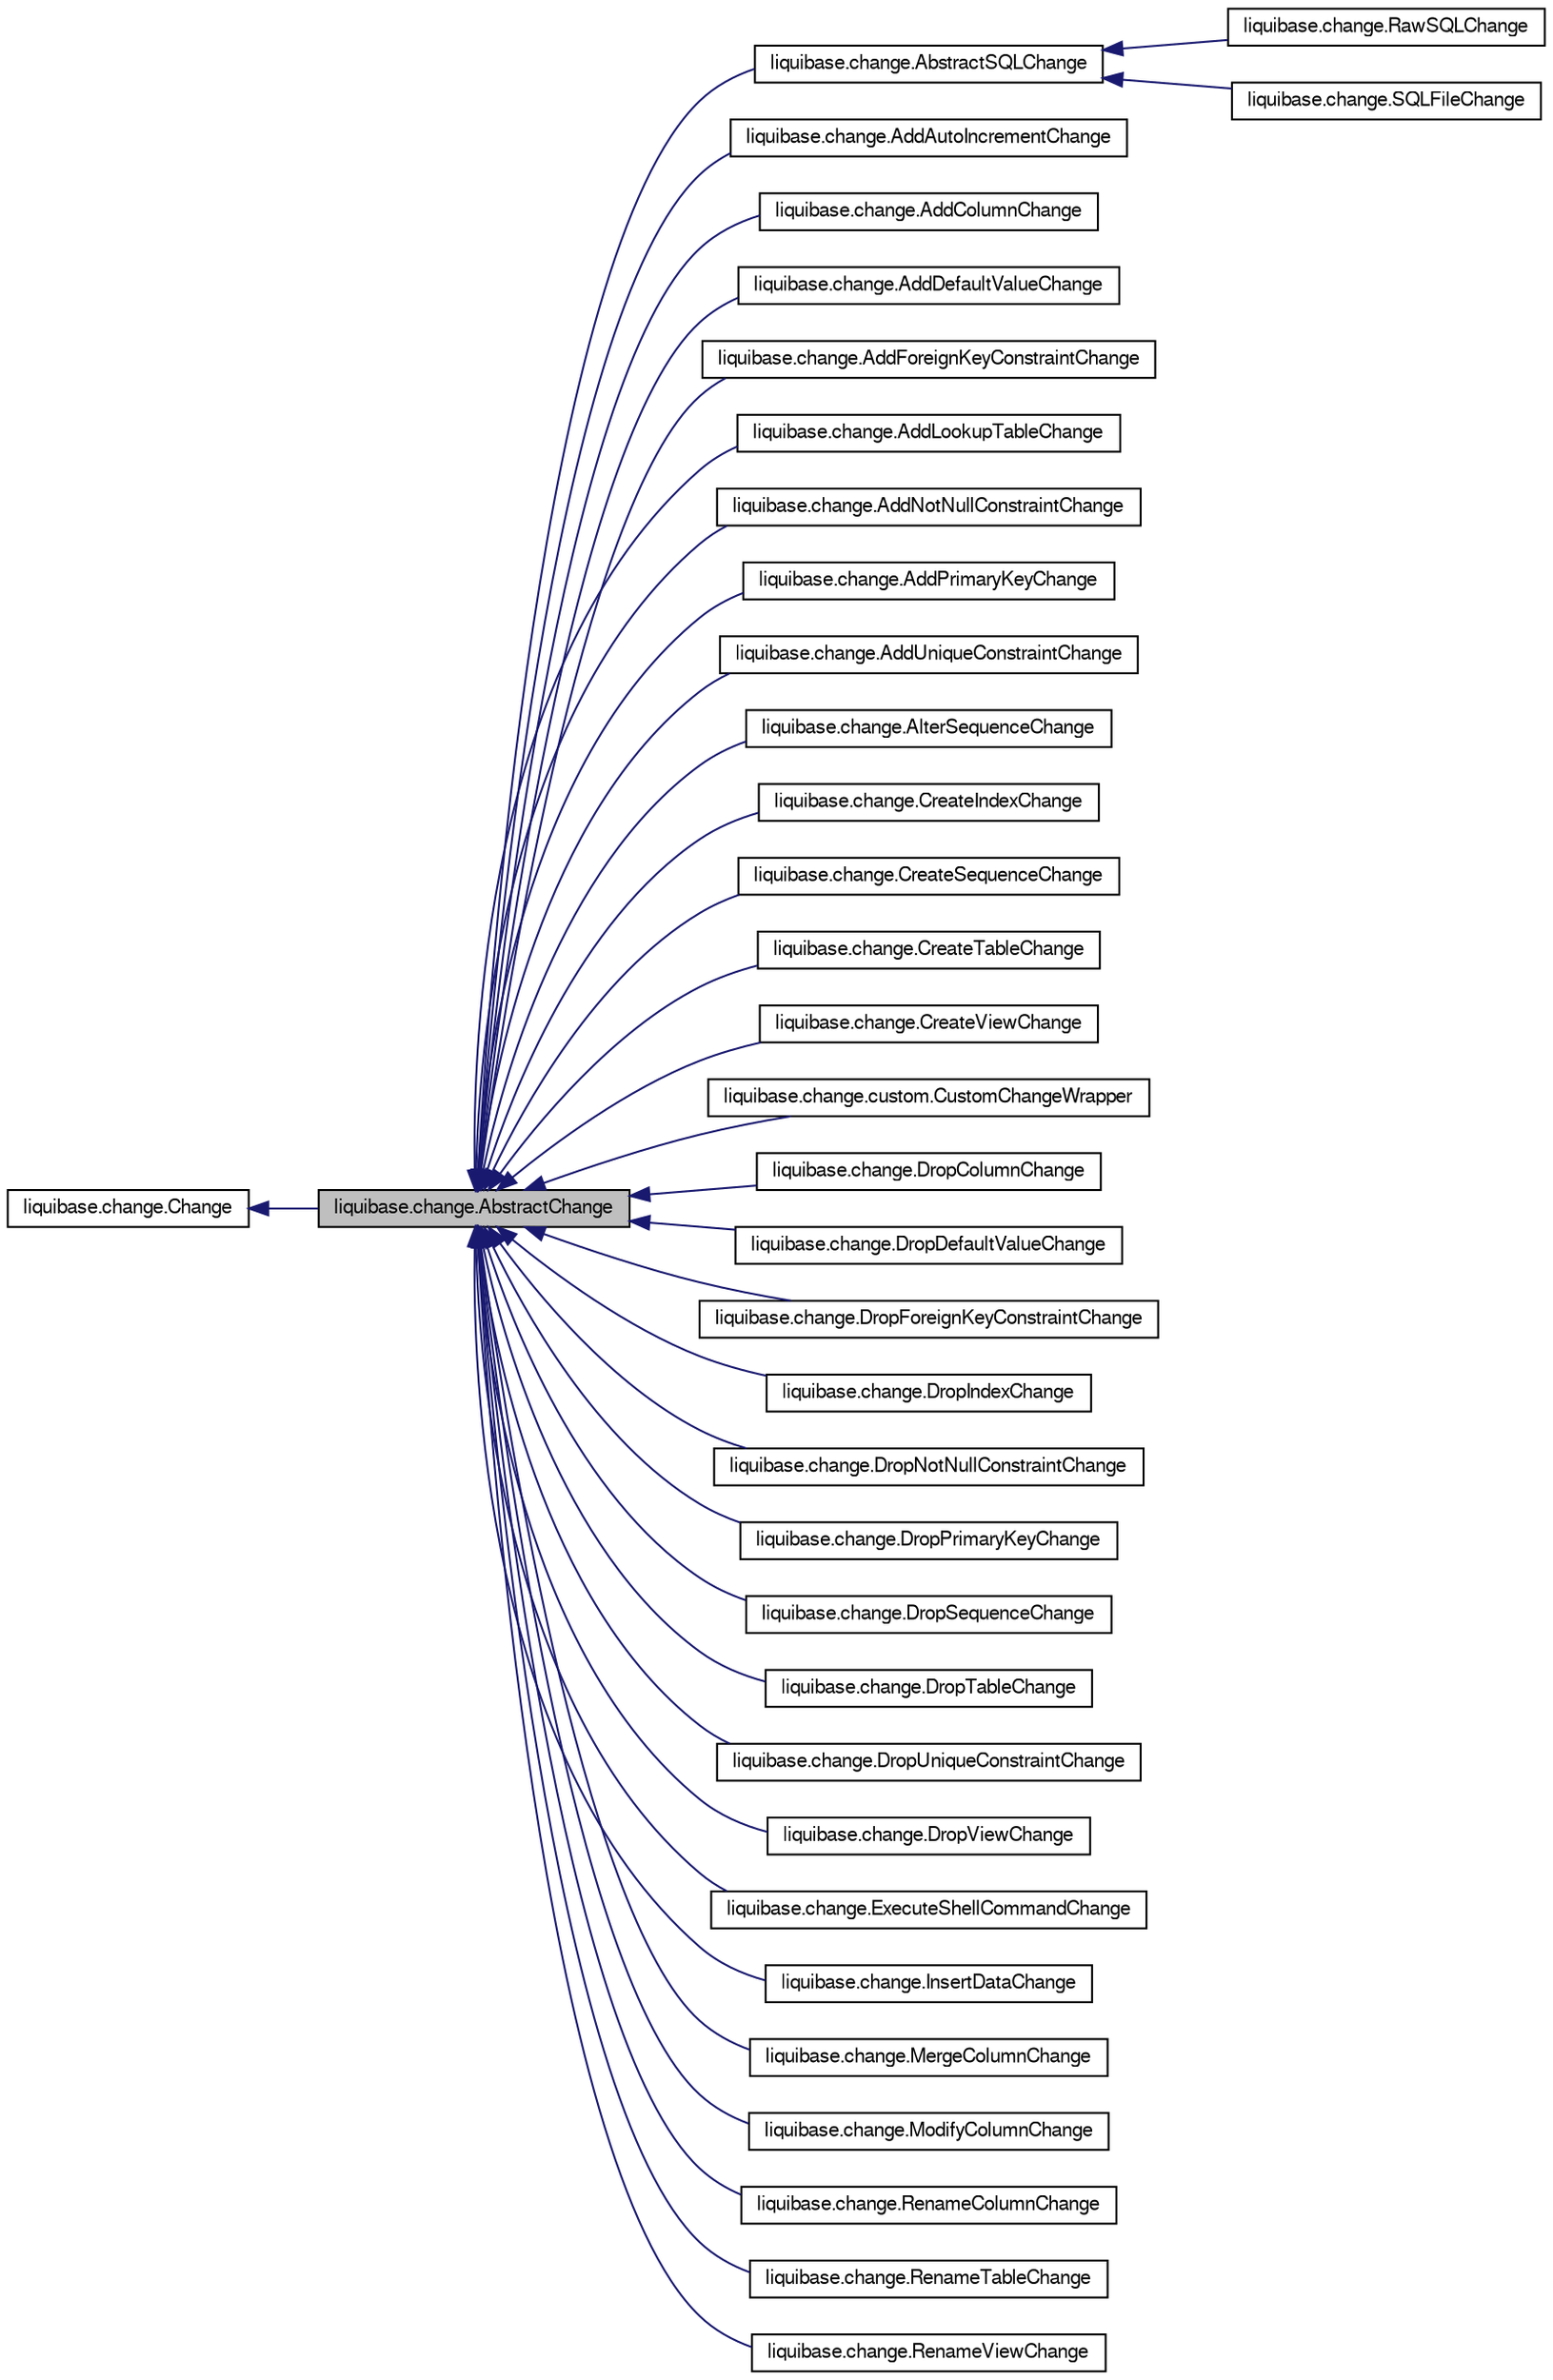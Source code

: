 digraph G
{
  edge [fontname="FreeSans",fontsize=10,labelfontname="FreeSans",labelfontsize=10];
  node [fontname="FreeSans",fontsize=10,shape=record];
  rankdir=LR;
  Node1 [label="liquibase.change.AbstractChange",height=0.2,width=0.4,color="black", fillcolor="grey75", style="filled" fontcolor="black"];
  Node2 -> Node1 [dir=back,color="midnightblue",fontsize=10,style="solid",fontname="FreeSans"];
  Node2 [label="liquibase.change.Change",height=0.2,width=0.4,color="black", fillcolor="white", style="filled",URL="$interfaceliquibase_1_1change_1_1_change.html",tooltip="Interface all changes (refactorings) implement."];
  Node1 -> Node3 [dir=back,color="midnightblue",fontsize=10,style="solid",fontname="FreeSans"];
  Node3 [label="liquibase.change.AbstractSQLChange",height=0.2,width=0.4,color="black", fillcolor="white", style="filled",URL="$classliquibase_1_1change_1_1_abstract_s_q_l_change.html",tooltip="A common parent for all SQL related changes regardless of where the sql was sourced..."];
  Node3 -> Node4 [dir=back,color="midnightblue",fontsize=10,style="solid",fontname="FreeSans"];
  Node4 [label="liquibase.change.RawSQLChange",height=0.2,width=0.4,color="black", fillcolor="white", style="filled",URL="$classliquibase_1_1change_1_1_raw_s_q_l_change.html",tooltip="Allows execution of arbitrary SQL."];
  Node3 -> Node5 [dir=back,color="midnightblue",fontsize=10,style="solid",fontname="FreeSans"];
  Node5 [label="liquibase.change.SQLFileChange",height=0.2,width=0.4,color="black", fillcolor="white", style="filled",URL="$classliquibase_1_1change_1_1_s_q_l_file_change.html",tooltip="Represents a Change for custom SQL stored in a File."];
  Node1 -> Node6 [dir=back,color="midnightblue",fontsize=10,style="solid",fontname="FreeSans"];
  Node6 [label="liquibase.change.AddAutoIncrementChange",height=0.2,width=0.4,color="black", fillcolor="white", style="filled",URL="$classliquibase_1_1change_1_1_add_auto_increment_change.html",tooltip="Makes an existing column into an auto-increment column."];
  Node1 -> Node7 [dir=back,color="midnightblue",fontsize=10,style="solid",fontname="FreeSans"];
  Node7 [label="liquibase.change.AddColumnChange",height=0.2,width=0.4,color="black", fillcolor="white", style="filled",URL="$classliquibase_1_1change_1_1_add_column_change.html",tooltip="Adds a column to an existing table."];
  Node1 -> Node8 [dir=back,color="midnightblue",fontsize=10,style="solid",fontname="FreeSans"];
  Node8 [label="liquibase.change.AddDefaultValueChange",height=0.2,width=0.4,color="black", fillcolor="white", style="filled",URL="$classliquibase_1_1change_1_1_add_default_value_change.html",tooltip="Sets a new default value to an existing column."];
  Node1 -> Node9 [dir=back,color="midnightblue",fontsize=10,style="solid",fontname="FreeSans"];
  Node9 [label="liquibase.change.AddForeignKeyConstraintChange",height=0.2,width=0.4,color="black", fillcolor="white", style="filled",URL="$classliquibase_1_1change_1_1_add_foreign_key_constraint_change.html",tooltip="Adds a foreign key constraint to an existing column."];
  Node1 -> Node10 [dir=back,color="midnightblue",fontsize=10,style="solid",fontname="FreeSans"];
  Node10 [label="liquibase.change.AddLookupTableChange",height=0.2,width=0.4,color="black", fillcolor="white", style="filled",URL="$classliquibase_1_1change_1_1_add_lookup_table_change.html",tooltip="Extracts data from an existing column to create a lookup table."];
  Node1 -> Node11 [dir=back,color="midnightblue",fontsize=10,style="solid",fontname="FreeSans"];
  Node11 [label="liquibase.change.AddNotNullConstraintChange",height=0.2,width=0.4,color="black", fillcolor="white", style="filled",URL="$classliquibase_1_1change_1_1_add_not_null_constraint_change.html",tooltip="Adds a not-null constraint to an existing column."];
  Node1 -> Node12 [dir=back,color="midnightblue",fontsize=10,style="solid",fontname="FreeSans"];
  Node12 [label="liquibase.change.AddPrimaryKeyChange",height=0.2,width=0.4,color="black", fillcolor="white", style="filled",URL="$classliquibase_1_1change_1_1_add_primary_key_change.html",tooltip="Creates a primary key out of an existing column or set of columns."];
  Node1 -> Node13 [dir=back,color="midnightblue",fontsize=10,style="solid",fontname="FreeSans"];
  Node13 [label="liquibase.change.AddUniqueConstraintChange",height=0.2,width=0.4,color="black", fillcolor="white", style="filled",URL="$classliquibase_1_1change_1_1_add_unique_constraint_change.html",tooltip="Adds a unique constraint to an existing column."];
  Node1 -> Node14 [dir=back,color="midnightblue",fontsize=10,style="solid",fontname="FreeSans"];
  Node14 [label="liquibase.change.AlterSequenceChange",height=0.2,width=0.4,color="black", fillcolor="white", style="filled",URL="$classliquibase_1_1change_1_1_alter_sequence_change.html",tooltip="Modifies properties of an existing sequence."];
  Node1 -> Node15 [dir=back,color="midnightblue",fontsize=10,style="solid",fontname="FreeSans"];
  Node15 [label="liquibase.change.CreateIndexChange",height=0.2,width=0.4,color="black", fillcolor="white", style="filled",URL="$classliquibase_1_1change_1_1_create_index_change.html",tooltip="Creates an index on an existing column."];
  Node1 -> Node16 [dir=back,color="midnightblue",fontsize=10,style="solid",fontname="FreeSans"];
  Node16 [label="liquibase.change.CreateSequenceChange",height=0.2,width=0.4,color="black", fillcolor="white", style="filled",URL="$classliquibase_1_1change_1_1_create_sequence_change.html",tooltip="Creates a new sequence."];
  Node1 -> Node17 [dir=back,color="midnightblue",fontsize=10,style="solid",fontname="FreeSans"];
  Node17 [label="liquibase.change.CreateTableChange",height=0.2,width=0.4,color="black", fillcolor="white", style="filled",URL="$classliquibase_1_1change_1_1_create_table_change.html",tooltip="Creates a new table."];
  Node1 -> Node18 [dir=back,color="midnightblue",fontsize=10,style="solid",fontname="FreeSans"];
  Node18 [label="liquibase.change.CreateViewChange",height=0.2,width=0.4,color="black", fillcolor="white", style="filled",URL="$classliquibase_1_1change_1_1_create_view_change.html",tooltip="Creats a new view."];
  Node1 -> Node19 [dir=back,color="midnightblue",fontsize=10,style="solid",fontname="FreeSans"];
  Node19 [label="liquibase.change.custom.CustomChangeWrapper",height=0.2,width=0.4,color="black", fillcolor="white", style="filled",URL="$classliquibase_1_1change_1_1custom_1_1_custom_change_wrapper.html",tooltip="Adapts CustomChange implementations to the standard change system used by LiquiBase..."];
  Node1 -> Node20 [dir=back,color="midnightblue",fontsize=10,style="solid",fontname="FreeSans"];
  Node20 [label="liquibase.change.DropColumnChange",height=0.2,width=0.4,color="black", fillcolor="white", style="filled",URL="$classliquibase_1_1change_1_1_drop_column_change.html",tooltip="Drops an existing column from a table."];
  Node1 -> Node21 [dir=back,color="midnightblue",fontsize=10,style="solid",fontname="FreeSans"];
  Node21 [label="liquibase.change.DropDefaultValueChange",height=0.2,width=0.4,color="black", fillcolor="white", style="filled",URL="$classliquibase_1_1change_1_1_drop_default_value_change.html",tooltip="Removes the default value from an existing column."];
  Node1 -> Node22 [dir=back,color="midnightblue",fontsize=10,style="solid",fontname="FreeSans"];
  Node22 [label="liquibase.change.DropForeignKeyConstraintChange",height=0.2,width=0.4,color="black", fillcolor="white", style="filled",URL="$classliquibase_1_1change_1_1_drop_foreign_key_constraint_change.html",tooltip="Drops an existing foreign key constraint."];
  Node1 -> Node23 [dir=back,color="midnightblue",fontsize=10,style="solid",fontname="FreeSans"];
  Node23 [label="liquibase.change.DropIndexChange",height=0.2,width=0.4,color="black", fillcolor="white", style="filled",URL="$classliquibase_1_1change_1_1_drop_index_change.html",tooltip="Drops an existing index."];
  Node1 -> Node24 [dir=back,color="midnightblue",fontsize=10,style="solid",fontname="FreeSans"];
  Node24 [label="liquibase.change.DropNotNullConstraintChange",height=0.2,width=0.4,color="black", fillcolor="white", style="filled",URL="$classliquibase_1_1change_1_1_drop_not_null_constraint_change.html",tooltip="Drops a not-null constraint from an existing column."];
  Node1 -> Node25 [dir=back,color="midnightblue",fontsize=10,style="solid",fontname="FreeSans"];
  Node25 [label="liquibase.change.DropPrimaryKeyChange",height=0.2,width=0.4,color="black", fillcolor="white", style="filled",URL="$classliquibase_1_1change_1_1_drop_primary_key_change.html",tooltip="Removes an existing primary key."];
  Node1 -> Node26 [dir=back,color="midnightblue",fontsize=10,style="solid",fontname="FreeSans"];
  Node26 [label="liquibase.change.DropSequenceChange",height=0.2,width=0.4,color="black", fillcolor="white", style="filled",URL="$classliquibase_1_1change_1_1_drop_sequence_change.html",tooltip="Drops an existing sequence."];
  Node1 -> Node27 [dir=back,color="midnightblue",fontsize=10,style="solid",fontname="FreeSans"];
  Node27 [label="liquibase.change.DropTableChange",height=0.2,width=0.4,color="black", fillcolor="white", style="filled",URL="$classliquibase_1_1change_1_1_drop_table_change.html",tooltip="Drops an existing table."];
  Node1 -> Node28 [dir=back,color="midnightblue",fontsize=10,style="solid",fontname="FreeSans"];
  Node28 [label="liquibase.change.DropUniqueConstraintChange",height=0.2,width=0.4,color="black", fillcolor="white", style="filled",URL="$classliquibase_1_1change_1_1_drop_unique_constraint_change.html",tooltip="Removes an existing unique constraint."];
  Node1 -> Node29 [dir=back,color="midnightblue",fontsize=10,style="solid",fontname="FreeSans"];
  Node29 [label="liquibase.change.DropViewChange",height=0.2,width=0.4,color="black", fillcolor="white", style="filled",URL="$classliquibase_1_1change_1_1_drop_view_change.html",tooltip="Drops an existing view."];
  Node1 -> Node30 [dir=back,color="midnightblue",fontsize=10,style="solid",fontname="FreeSans"];
  Node30 [label="liquibase.change.ExecuteShellCommandChange",height=0.2,width=0.4,color="black", fillcolor="white", style="filled",URL="$classliquibase_1_1change_1_1_execute_shell_command_change.html",tooltip="Executes a given shell executable."];
  Node1 -> Node31 [dir=back,color="midnightblue",fontsize=10,style="solid",fontname="FreeSans"];
  Node31 [label="liquibase.change.InsertDataChange",height=0.2,width=0.4,color="black", fillcolor="white", style="filled",URL="$classliquibase_1_1change_1_1_insert_data_change.html",tooltip="Inserts data into an existing table."];
  Node1 -> Node32 [dir=back,color="midnightblue",fontsize=10,style="solid",fontname="FreeSans"];
  Node32 [label="liquibase.change.MergeColumnChange",height=0.2,width=0.4,color="black", fillcolor="white", style="filled",URL="$classliquibase_1_1change_1_1_merge_column_change.html",tooltip="Combines data from two existing columns into a new column and drops the original..."];
  Node1 -> Node33 [dir=back,color="midnightblue",fontsize=10,style="solid",fontname="FreeSans"];
  Node33 [label="liquibase.change.ModifyColumnChange",height=0.2,width=0.4,color="black", fillcolor="white", style="filled",URL="$classliquibase_1_1change_1_1_modify_column_change.html",tooltip="Modifies the data type of an existing column."];
  Node1 -> Node34 [dir=back,color="midnightblue",fontsize=10,style="solid",fontname="FreeSans"];
  Node34 [label="liquibase.change.RenameColumnChange",height=0.2,width=0.4,color="black", fillcolor="white", style="filled",URL="$classliquibase_1_1change_1_1_rename_column_change.html",tooltip="Renames an existing column."];
  Node1 -> Node35 [dir=back,color="midnightblue",fontsize=10,style="solid",fontname="FreeSans"];
  Node35 [label="liquibase.change.RenameTableChange",height=0.2,width=0.4,color="black", fillcolor="white", style="filled",URL="$classliquibase_1_1change_1_1_rename_table_change.html",tooltip="Renames an existing table."];
  Node1 -> Node36 [dir=back,color="midnightblue",fontsize=10,style="solid",fontname="FreeSans"];
  Node36 [label="liquibase.change.RenameViewChange",height=0.2,width=0.4,color="black", fillcolor="white", style="filled",URL="$classliquibase_1_1change_1_1_rename_view_change.html",tooltip="Renames an existing view."];
}
